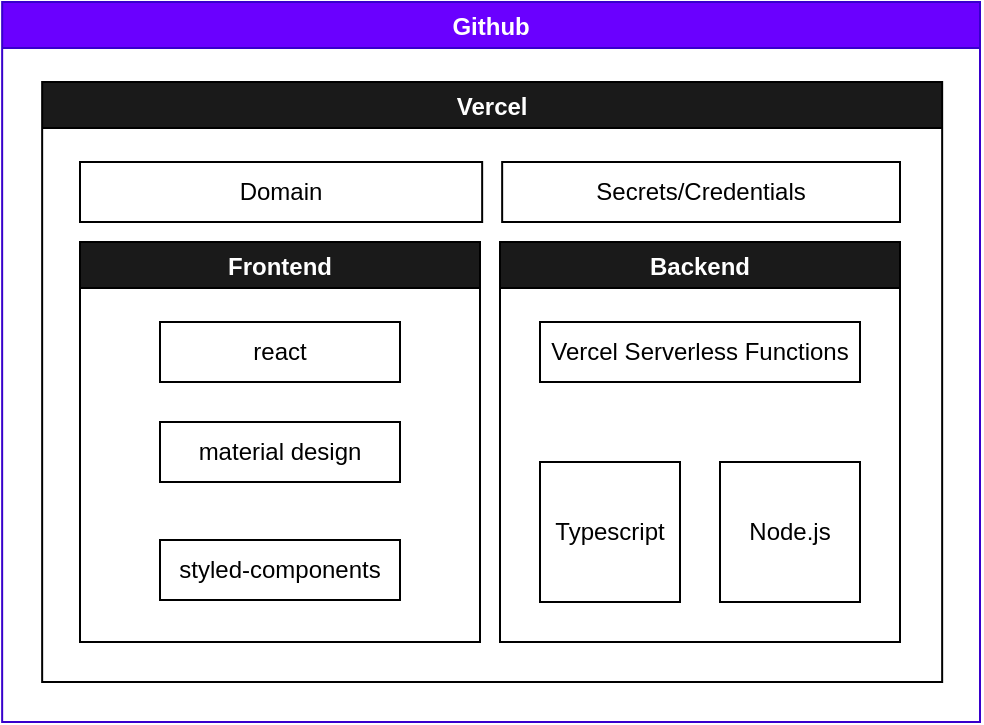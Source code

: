 <mxfile version="19.0.3" type="github">
  <diagram name="Page-1" id="efa7a0a1-bf9b-a30e-e6df-94a7791c09e9">
    <mxGraphModel dx="1425" dy="800" grid="1" gridSize="10" guides="1" tooltips="1" connect="1" arrows="1" fold="1" page="1" pageScale="1" pageWidth="826" pageHeight="1169" background="none" math="0" shadow="0">
      <root>
        <mxCell id="0" />
        <mxCell id="1" parent="0" />
        <mxCell id="1xThu41wvmxVhRVLNINy-115" value="Github" style="swimlane;swimlaneFillColor=none;fillColor=#6a00ff;strokeColor=#3700CC;fontColor=#ffffff;" vertex="1" parent="1">
          <mxGeometry x="551.08" y="20" width="488.92" height="360" as="geometry" />
        </mxCell>
        <mxCell id="1xThu41wvmxVhRVLNINy-116" value="Vercel" style="swimlane;gradientColor=none;fillColor=#1A1A1A;fontColor=#FFFFFF;" vertex="1" parent="1xThu41wvmxVhRVLNINy-115">
          <mxGeometry x="20" y="40" width="450" height="300" as="geometry">
            <mxRectangle x="20" y="40" width="70" height="23" as="alternateBounds" />
          </mxGeometry>
        </mxCell>
        <mxCell id="1xThu41wvmxVhRVLNINy-118" value="Secrets/Credentials" style="rounded=0;whiteSpace=wrap;html=1;" vertex="1" parent="1xThu41wvmxVhRVLNINy-116">
          <mxGeometry x="230" y="40" width="198.92" height="30" as="geometry" />
        </mxCell>
        <mxCell id="1xThu41wvmxVhRVLNINy-119" value="Domain" style="rounded=0;whiteSpace=wrap;html=1;" vertex="1" parent="1xThu41wvmxVhRVLNINy-116">
          <mxGeometry x="18.92" y="40" width="201.08" height="30" as="geometry" />
        </mxCell>
        <mxCell id="1xThu41wvmxVhRVLNINy-123" value="Frontend" style="swimlane;fontColor=#FFFFFF;fillColor=#1A1A1A;gradientColor=none;" vertex="1" parent="1xThu41wvmxVhRVLNINy-116">
          <mxGeometry x="18.92" y="80" width="200" height="200" as="geometry" />
        </mxCell>
        <mxCell id="1xThu41wvmxVhRVLNINy-152" value="styled-components" style="rounded=0;whiteSpace=wrap;html=1;" vertex="1" parent="1xThu41wvmxVhRVLNINy-123">
          <mxGeometry x="40" y="149" width="120" height="30" as="geometry" />
        </mxCell>
        <mxCell id="1xThu41wvmxVhRVLNINy-153" value="react" style="rounded=0;whiteSpace=wrap;html=1;" vertex="1" parent="1xThu41wvmxVhRVLNINy-123">
          <mxGeometry x="40" y="40" width="120" height="30" as="geometry" />
        </mxCell>
        <mxCell id="1xThu41wvmxVhRVLNINy-154" value="material design" style="rounded=0;whiteSpace=wrap;html=1;" vertex="1" parent="1xThu41wvmxVhRVLNINy-123">
          <mxGeometry x="40" y="90" width="120" height="30" as="geometry" />
        </mxCell>
        <mxCell id="1xThu41wvmxVhRVLNINy-124" value="Backend" style="swimlane;fontColor=#FFFFFF;fillColor=#1A1A1A;gradientColor=none;" vertex="1" parent="1xThu41wvmxVhRVLNINy-116">
          <mxGeometry x="228.92" y="80" width="200" height="200" as="geometry" />
        </mxCell>
        <mxCell id="1xThu41wvmxVhRVLNINy-128" value="Node.js" style="whiteSpace=wrap;html=1;aspect=fixed;" vertex="1" parent="1xThu41wvmxVhRVLNINy-124">
          <mxGeometry x="110" y="110" width="70" height="70" as="geometry" />
        </mxCell>
        <mxCell id="1xThu41wvmxVhRVLNINy-129" value="Typescript" style="whiteSpace=wrap;html=1;aspect=fixed;" vertex="1" parent="1xThu41wvmxVhRVLNINy-124">
          <mxGeometry x="20" y="110" width="70" height="70" as="geometry" />
        </mxCell>
        <mxCell id="1xThu41wvmxVhRVLNINy-155" value="Vercel Serverless Functions" style="rounded=0;whiteSpace=wrap;html=1;" vertex="1" parent="1xThu41wvmxVhRVLNINy-124">
          <mxGeometry x="20" y="40" width="160" height="30" as="geometry" />
        </mxCell>
      </root>
    </mxGraphModel>
  </diagram>
</mxfile>
